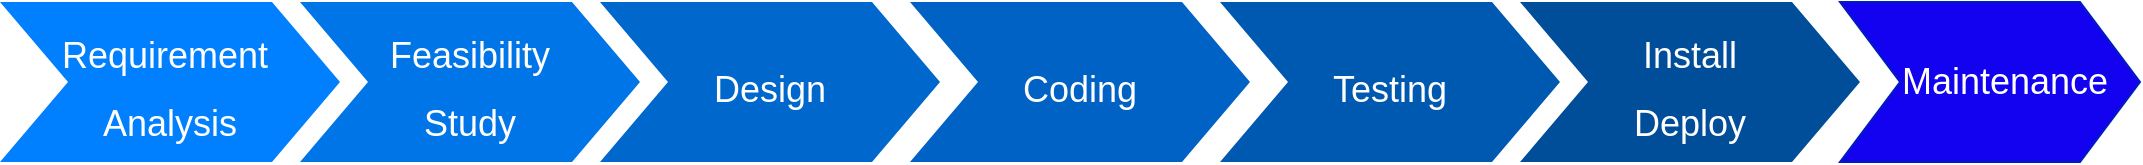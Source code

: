 <mxfile version="21.0.6" type="github">
  <diagram name="Page-1" id="d9b1e647-80fa-b4a2-5024-87a742678bcc">
    <mxGraphModel dx="1050" dy="559" grid="1" gridSize="10" guides="1" tooltips="1" connect="1" arrows="1" fold="1" page="1" pageScale="1" pageWidth="1100" pageHeight="850" background="none" math="0" shadow="0">
      <root>
        <mxCell id="0" />
        <mxCell id="1" parent="0" />
        <mxCell id="57fe6abec08f04cb-1" value="&lt;font style=&quot;font-size: 18px;&quot;&gt;Requirement&amp;nbsp;&lt;br&gt;Analysis&lt;/font&gt;" style="shape=step;whiteSpace=wrap;html=1;fontSize=28;fillColor=#0080FF;fontColor=#FFFFFF;strokeColor=none;" parent="1" vertex="1">
          <mxGeometry x="10" y="180" width="170" height="80" as="geometry" />
        </mxCell>
        <mxCell id="57fe6abec08f04cb-2" value="&lt;font style=&quot;font-size: 18px;&quot;&gt;Feasibility &lt;br&gt;Study&lt;/font&gt;" style="shape=step;whiteSpace=wrap;html=1;fontSize=28;fillColor=#0075E8;fontColor=#FFFFFF;strokeColor=none;" parent="1" vertex="1">
          <mxGeometry x="160" y="180" width="170" height="80" as="geometry" />
        </mxCell>
        <mxCell id="57fe6abec08f04cb-3" value="&lt;font style=&quot;font-size: 18px;&quot;&gt;Design&lt;/font&gt;" style="shape=step;whiteSpace=wrap;html=1;fontSize=28;fillColor=#0067CC;fontColor=#FFFFFF;strokeColor=none;" parent="1" vertex="1">
          <mxGeometry x="310" y="180" width="170" height="80" as="geometry" />
        </mxCell>
        <mxCell id="57fe6abec08f04cb-4" value="&lt;font style=&quot;font-size: 18px;&quot;&gt;Coding&lt;/font&gt;" style="shape=step;whiteSpace=wrap;html=1;fontSize=28;fillColor=#0062C4;fontColor=#FFFFFF;strokeColor=none;" parent="1" vertex="1">
          <mxGeometry x="465" y="180" width="170" height="80" as="geometry" />
        </mxCell>
        <mxCell id="57fe6abec08f04cb-5" value="&lt;font style=&quot;font-size: 18px;&quot;&gt;Testing&lt;/font&gt;" style="shape=step;whiteSpace=wrap;html=1;fontSize=28;fillColor=#0059B0;fontColor=#FFFFFF;strokeColor=none;" parent="1" vertex="1">
          <mxGeometry x="620" y="180" width="170" height="80" as="geometry" />
        </mxCell>
        <mxCell id="57fe6abec08f04cb-6" value="&lt;font style=&quot;font-size: 18px;&quot;&gt;Install&lt;br&gt;Deploy&lt;/font&gt;" style="shape=step;whiteSpace=wrap;html=1;fontSize=28;fillColor=#004D99;fontColor=#FFFFFF;strokeColor=none;" parent="1" vertex="1">
          <mxGeometry x="770" y="180" width="170" height="80" as="geometry" />
        </mxCell>
        <mxCell id="OCjs-NTmLt-Qsfesv5ZZ-1" value="&lt;font style=&quot;font-size: 18px;&quot;&gt;&amp;nbsp; &amp;nbsp;Maintenance&lt;/font&gt;" style="shape=step;perimeter=stepPerimeter;whiteSpace=wrap;html=1;fixedSize=1;size=30;fillColor=#1202EF;strokeColor=#001DBC;fontColor=#ffffff;" vertex="1" parent="1">
          <mxGeometry x="930" y="180" width="150" height="80" as="geometry" />
        </mxCell>
      </root>
    </mxGraphModel>
  </diagram>
</mxfile>
